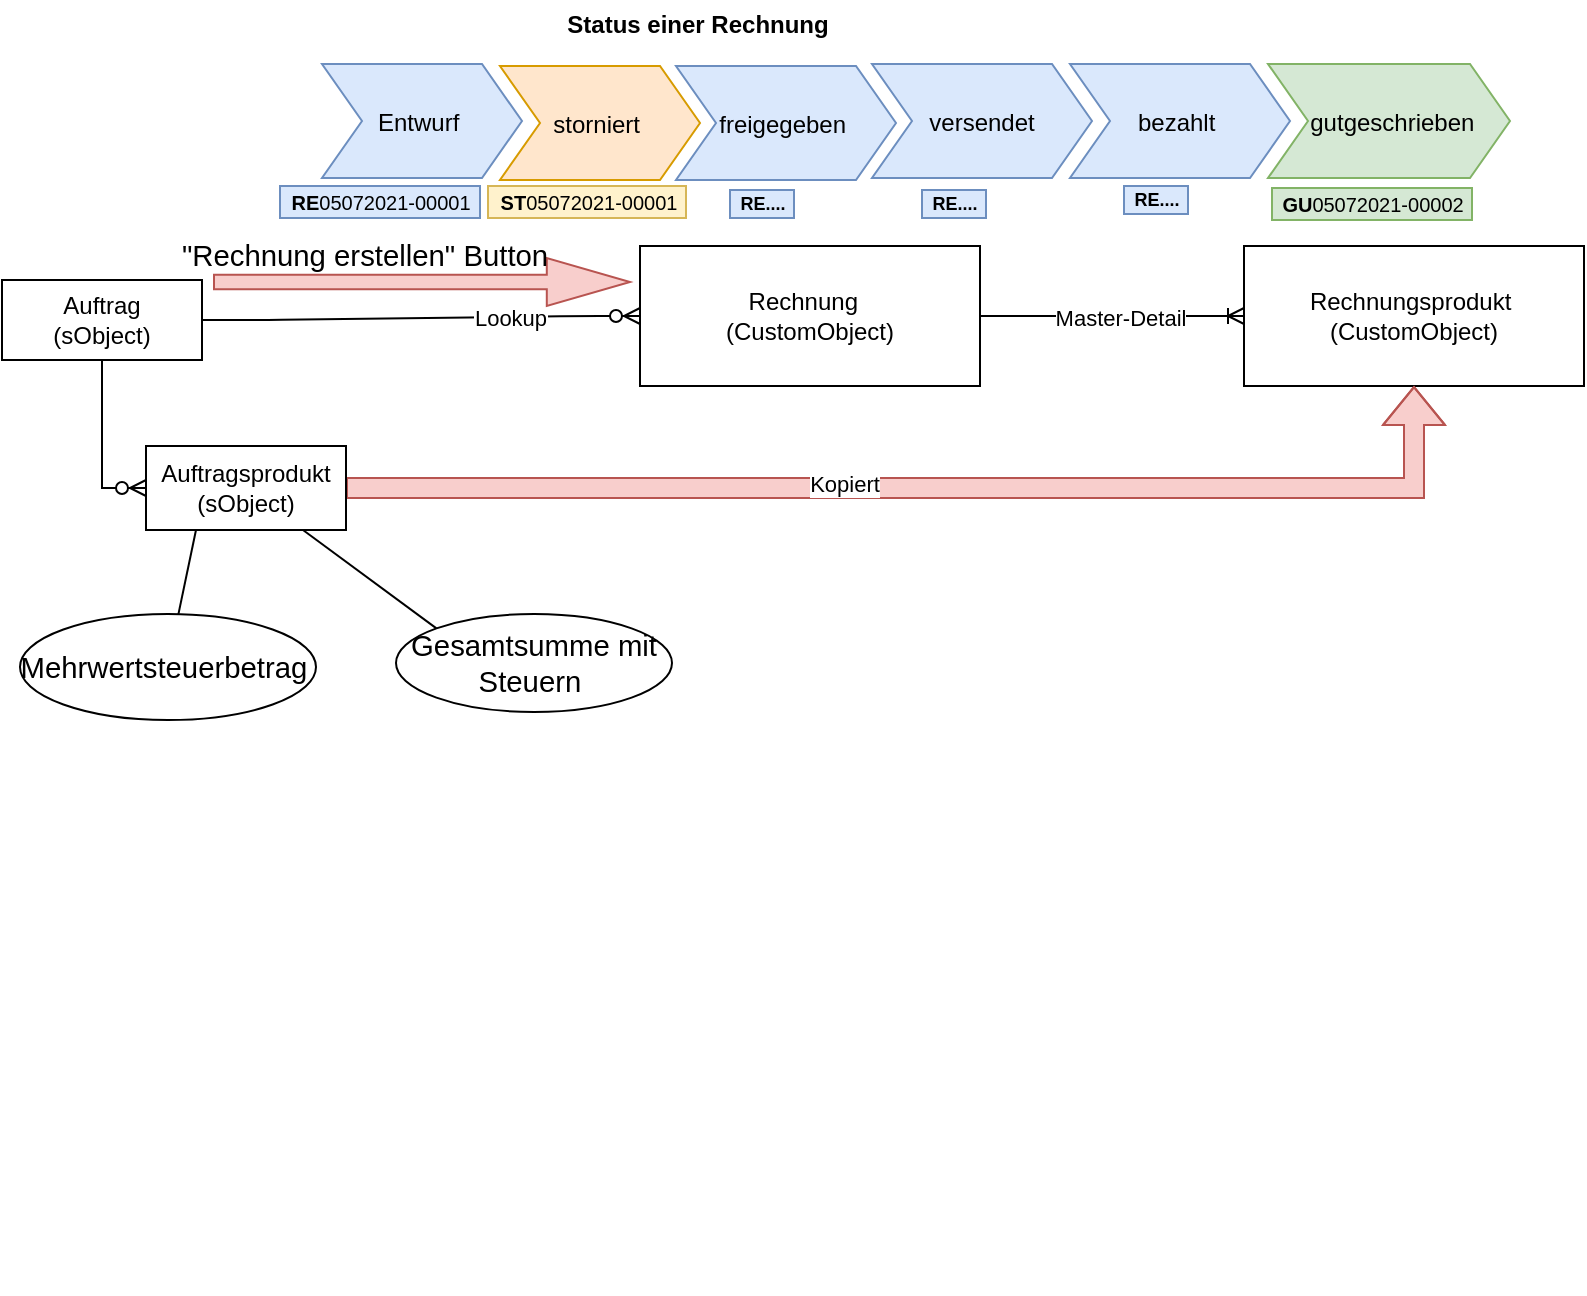 <mxfile version="14.8.3" type="github">
  <diagram id="zpWr9lhcz-H4dS4IHWAz" name="Page-1">
    <mxGraphModel dx="1038" dy="1725" grid="0" gridSize="10" guides="1" tooltips="1" connect="1" arrows="1" fold="1" page="1" pageScale="1" pageWidth="827" pageHeight="1169" math="0" shadow="0">
      <root>
        <mxCell id="0" />
        <mxCell id="1" parent="0" />
        <mxCell id="AT9KVZJsBNH9YSO-psuh-8" style="edgeStyle=orthogonalEdgeStyle;rounded=0;orthogonalLoop=1;jettySize=auto;html=1;entryX=0;entryY=0.5;entryDx=0;entryDy=0;endArrow=ERzeroToMany;endFill=1;" edge="1" parent="1" source="6WLw751Yr984MGR5i2kP-2" target="AT9KVZJsBNH9YSO-psuh-5">
          <mxGeometry relative="1" as="geometry" />
        </mxCell>
        <mxCell id="6WLw751Yr984MGR5i2kP-2" value="Auftrag&lt;br&gt;(sObject)" style="whiteSpace=wrap;html=1;align=center;" parent="1" vertex="1">
          <mxGeometry x="26" y="113" width="100" height="40" as="geometry" />
        </mxCell>
        <mxCell id="6WLw751Yr984MGR5i2kP-5" value="Rechnung&amp;nbsp;&amp;nbsp;&lt;br&gt;(CustomObject)" style="whiteSpace=wrap;html=1;align=center;" parent="1" vertex="1">
          <mxGeometry x="345" y="96" width="170" height="70" as="geometry" />
        </mxCell>
        <mxCell id="6WLw751Yr984MGR5i2kP-7" value="" style="edgeStyle=entityRelationEdgeStyle;fontSize=12;html=1;endArrow=ERzeroToMany;exitX=1;exitY=0.5;exitDx=0;exitDy=0;entryX=0;entryY=0.5;entryDx=0;entryDy=0;endFill=1;" parent="1" source="6WLw751Yr984MGR5i2kP-2" target="6WLw751Yr984MGR5i2kP-5" edge="1">
          <mxGeometry width="100" height="100" relative="1" as="geometry">
            <mxPoint x="510" y="150" as="sourcePoint" />
            <mxPoint x="600" y="150" as="targetPoint" />
          </mxGeometry>
        </mxCell>
        <mxCell id="AT9KVZJsBNH9YSO-psuh-1" value="Lookup" style="edgeLabel;html=1;align=center;verticalAlign=middle;resizable=0;points=[];" vertex="1" connectable="0" parent="6WLw751Yr984MGR5i2kP-7">
          <mxGeometry x="0.406" relative="1" as="geometry">
            <mxPoint as="offset" />
          </mxGeometry>
        </mxCell>
        <mxCell id="AT9KVZJsBNH9YSO-psuh-13" value="&lt;br&gt;" style="edgeLabel;html=1;align=center;verticalAlign=middle;resizable=0;points=[];" vertex="1" connectable="0" parent="6WLw751Yr984MGR5i2kP-7">
          <mxGeometry x="-0.268" y="-2" relative="1" as="geometry">
            <mxPoint as="offset" />
          </mxGeometry>
        </mxCell>
        <mxCell id="6WLw751Yr984MGR5i2kP-10" value="&lt;span style=&quot;font-size: 11.0pt ; font-family: &amp;#34;calibri&amp;#34; , sans-serif&quot;&gt;Mehrwertsteuerbetrag&amp;nbsp;&lt;/span&gt;" style="ellipse;whiteSpace=wrap;html=1;" parent="1" vertex="1">
          <mxGeometry x="35" y="280" width="148" height="53" as="geometry" />
        </mxCell>
        <mxCell id="6WLw751Yr984MGR5i2kP-17" value="&lt;span style=&quot;color: rgba(0 , 0 , 0 , 0) ; font-family: monospace ; font-size: 0px&quot;&gt;%3CmxGraphModel%3E%3Croot%3E%3CmxCell%20id%3D%220%22%2F%3E%3CmxCell%20id%3D%221%22%20parent%3D%220%22%2F%3E%3CmxCell%20id%3D%222%22%20value%3D%22%26lt%3Bh1%20style%3D%26quot%3Btext-align%3A%20left%26quot%3B%26gt%3B%26lt%3Bspan%20style%3D%26quot%3Bfont-family%3A%20%26amp%3B%2334%3Bverdana%26amp%3B%2334%3B%20%2C%20%26amp%3B%2334%3Bgeneva%26amp%3B%2334%3B%20%2C%20sans-serif%20%3B%20font-size%3A%2012px%20%3B%20font-weight%3A%20400%26quot%3B%26gt%3BEntwurf%20-%26amp%3Bgt%3B%20Freigeben%26lt%3B%2Fspan%26gt%3B.%26lt%3B%2Fh1%26gt%3B%22%20style%3D%22text%3Bhtml%3D1%3BstrokeColor%3Dnone%3BfillColor%3Dnone%3Balign%3Dcenter%3BverticalAlign%3Dmiddle%3BwhiteSpace%3Dwrap%3Brounded%3D0%3B%22%20vertex%3D%221%22%20parent%3D%221%22%3E%3CmxGeometry%20x%3D%22414%22%20y%3D%22260%22%20width%3D%22170%22%20height%3D%2220%22%20as%3D%22geometry%22%2F%3E%3C%2FmxCell%3E%3C%2Froot%3E%3C%2FmxGraphModel%3E&lt;/span&gt;" style="text;html=1;strokeColor=none;fillColor=none;align=center;verticalAlign=middle;whiteSpace=wrap;rounded=0;" parent="1" vertex="1">
          <mxGeometry x="450" y="280" width="40" height="20" as="geometry" />
        </mxCell>
        <mxCell id="sKPs6LCrciZT9g_w5KVV-9" value="&lt;span style=&quot;color: rgba(0 , 0 , 0 , 0) ; font-family: monospace ; font-size: 0px&quot;&gt;%3CmxGraphModel%3E%3Croot%3E%3CmxCell%20id%3D%220%22%2F%3E%3CmxCell%20id%3D%221%22%20parent%3D%220%22%2F%3E%3CmxCell%20id%3D%222%22%20value%3D%22%26lt%3Bh1%20style%3D%26quot%3Btext-align%3A%20left%26quot%3B%26gt%3B%26lt%3Bspan%20style%3D%26quot%3Bfont-family%3A%20%26amp%3B%2334%3Bverdana%26amp%3B%2334%3B%20%2C%20%26amp%3B%2334%3Bgeneva%26amp%3B%2334%3B%20%2C%20sans-serif%20%3B%20font-size%3A%2012px%20%3B%20font-weight%3A%20400%26quot%3B%26gt%3BEntwurf%20-%26amp%3Bgt%3B%20Freigeben%26lt%3B%2Fspan%26gt%3B.%26lt%3B%2Fh1%26gt%3B%22%20style%3D%22text%3Bhtml%3D1%3BstrokeColor%3Dnone%3BfillColor%3Dnone%3Balign%3Dcenter%3BverticalAlign%3Dmiddle%3BwhiteSpace%3Dwrap%3Brounded%3D0%3B%22%20vertex%3D%221%22%20parent%3D%221%22%3E%3CmxGeometry%20x%3D%22414%22%20y%3D%22260%22%20width%3D%22170%22%20height%3D%2220%22%20as%3D%22geometry%22%2F%3E%3C%2FmxCell%3E%3C%2Froot%3E%3C%2FmxGraphModel%3E&lt;/span&gt;" style="text;html=1;strokeColor=none;fillColor=none;align=center;verticalAlign=middle;whiteSpace=wrap;rounded=0;" parent="1" vertex="1">
          <mxGeometry x="400" y="600" width="40" height="20" as="geometry" />
        </mxCell>
        <mxCell id="AT9KVZJsBNH9YSO-psuh-2" value="Rechnungsprodukt&amp;nbsp;&lt;br&gt;(CustomObject)" style="whiteSpace=wrap;html=1;align=center;" vertex="1" parent="1">
          <mxGeometry x="647" y="96" width="170" height="70" as="geometry" />
        </mxCell>
        <mxCell id="AT9KVZJsBNH9YSO-psuh-3" value="" style="edgeStyle=entityRelationEdgeStyle;fontSize=12;html=1;endArrow=ERoneToMany;entryX=0;entryY=0.5;entryDx=0;entryDy=0;" edge="1" parent="1" source="6WLw751Yr984MGR5i2kP-5" target="AT9KVZJsBNH9YSO-psuh-2">
          <mxGeometry width="100" height="100" relative="1" as="geometry">
            <mxPoint x="376" y="244" as="sourcePoint" />
            <mxPoint x="476" y="144" as="targetPoint" />
          </mxGeometry>
        </mxCell>
        <mxCell id="AT9KVZJsBNH9YSO-psuh-4" value="Master-Detail" style="edgeLabel;html=1;align=center;verticalAlign=middle;resizable=0;points=[];" vertex="1" connectable="0" parent="AT9KVZJsBNH9YSO-psuh-3">
          <mxGeometry x="0.064" y="-1" relative="1" as="geometry">
            <mxPoint as="offset" />
          </mxGeometry>
        </mxCell>
        <mxCell id="AT9KVZJsBNH9YSO-psuh-9" style="edgeStyle=orthogonalEdgeStyle;rounded=0;orthogonalLoop=1;jettySize=auto;html=1;endArrow=ERzeroToMany;endFill=1;shape=flexArrow;fillColor=#f8cecc;strokeColor=#b85450;" edge="1" parent="1" source="AT9KVZJsBNH9YSO-psuh-5" target="AT9KVZJsBNH9YSO-psuh-2">
          <mxGeometry relative="1" as="geometry" />
        </mxCell>
        <mxCell id="AT9KVZJsBNH9YSO-psuh-10" value="Kopiert" style="edgeLabel;html=1;align=center;verticalAlign=middle;resizable=0;points=[];" vertex="1" connectable="0" parent="AT9KVZJsBNH9YSO-psuh-9">
          <mxGeometry x="-0.149" y="2" relative="1" as="geometry">
            <mxPoint as="offset" />
          </mxGeometry>
        </mxCell>
        <mxCell id="AT9KVZJsBNH9YSO-psuh-5" value="Auftragsprodukt&lt;br&gt;(sObject)" style="whiteSpace=wrap;html=1;align=center;" vertex="1" parent="1">
          <mxGeometry x="98" y="196" width="100" height="42" as="geometry" />
        </mxCell>
        <mxCell id="AT9KVZJsBNH9YSO-psuh-17" value="" style="shape=singleArrow;whiteSpace=wrap;html=1;fillColor=#f8cecc;strokeColor=#b85450;" vertex="1" parent="1">
          <mxGeometry x="132" y="102" width="208" height="24" as="geometry" />
        </mxCell>
        <mxCell id="AT9KVZJsBNH9YSO-psuh-18" value="&lt;span style=&quot;font-size: 11.0pt ; font-family: &amp;#34;calibri&amp;#34; , sans-serif&quot;&gt;&quot;Rechnung erstellen&quot; Button&lt;/span&gt;" style="text;html=1;align=center;verticalAlign=middle;resizable=0;points=[];autosize=1;strokeColor=none;" vertex="1" parent="1">
          <mxGeometry x="117" y="92" width="179" height="18" as="geometry" />
        </mxCell>
        <mxCell id="AT9KVZJsBNH9YSO-psuh-20" value="&lt;span style=&quot;font-size: 11.0pt ; font-family: &amp;#34;calibri&amp;#34; , sans-serif&quot;&gt;Gesamtsumme mit Steuern&amp;nbsp;&lt;/span&gt;" style="ellipse;whiteSpace=wrap;html=1;" vertex="1" parent="1">
          <mxGeometry x="223" y="280" width="138" height="49" as="geometry" />
        </mxCell>
        <mxCell id="AT9KVZJsBNH9YSO-psuh-23" value="" style="endArrow=none;html=1;exitX=0.25;exitY=1;exitDx=0;exitDy=0;" edge="1" parent="1" source="AT9KVZJsBNH9YSO-psuh-5" target="6WLw751Yr984MGR5i2kP-10">
          <mxGeometry width="50" height="50" relative="1" as="geometry">
            <mxPoint x="161" y="88" as="sourcePoint" />
            <mxPoint x="211" y="38" as="targetPoint" />
          </mxGeometry>
        </mxCell>
        <mxCell id="AT9KVZJsBNH9YSO-psuh-25" value="" style="endArrow=none;html=1;entryX=0;entryY=0;entryDx=0;entryDy=0;" edge="1" parent="1" source="AT9KVZJsBNH9YSO-psuh-5" target="AT9KVZJsBNH9YSO-psuh-20">
          <mxGeometry width="50" height="50" relative="1" as="geometry">
            <mxPoint x="161" y="88" as="sourcePoint" />
            <mxPoint x="211" y="38" as="targetPoint" />
          </mxGeometry>
        </mxCell>
        <mxCell id="AT9KVZJsBNH9YSO-psuh-26" value="Status einer Rechnung" style="swimlane;childLayout=stackLayout;horizontal=1;fillColor=none;horizontalStack=1;resizeParent=1;resizeParentMax=0;resizeLast=0;collapsible=0;strokeColor=none;stackBorder=10;stackSpacing=-12;resizable=1;align=center;points=[];fontColor=#000000;startSize=23;" vertex="1" parent="1">
          <mxGeometry x="265" y="-27" width="218" height="100" as="geometry" />
        </mxCell>
        <mxCell id="AT9KVZJsBNH9YSO-psuh-28" value="storniert " style="shape=step;perimeter=stepPerimeter;fixedSize=1;points=[];fillColor=#ffe6cc;strokeColor=#d79b00;" vertex="1" parent="AT9KVZJsBNH9YSO-psuh-26">
          <mxGeometry x="10" y="33" width="100" height="57" as="geometry" />
        </mxCell>
        <mxCell id="AT9KVZJsBNH9YSO-psuh-29" value="freigegeben " style="shape=step;perimeter=stepPerimeter;fixedSize=1;points=[];fillColor=#dae8fc;strokeColor=#6c8ebf;" vertex="1" parent="AT9KVZJsBNH9YSO-psuh-26">
          <mxGeometry x="98" y="33" width="110" height="57" as="geometry" />
        </mxCell>
        <mxCell id="AT9KVZJsBNH9YSO-psuh-31" value="versendet" style="shape=step;perimeter=stepPerimeter;fixedSize=1;points=[];fillColor=#dae8fc;strokeColor=#6c8ebf;" vertex="1" parent="1">
          <mxGeometry x="461" y="5" width="110" height="57" as="geometry" />
        </mxCell>
        <mxCell id="AT9KVZJsBNH9YSO-psuh-27" value="Entwurf " style="shape=step;perimeter=stepPerimeter;fixedSize=1;points=[];fillColor=#dae8fc;strokeColor=#6c8ebf;" vertex="1" parent="1">
          <mxGeometry x="186" y="5" width="100" height="57" as="geometry" />
        </mxCell>
        <mxCell id="AT9KVZJsBNH9YSO-psuh-36" value="bezahlt " style="shape=step;perimeter=stepPerimeter;fixedSize=1;points=[];fillColor=#dae8fc;strokeColor=#6c8ebf;" vertex="1" parent="1">
          <mxGeometry x="560" y="5" width="110" height="57" as="geometry" />
        </mxCell>
        <mxCell id="AT9KVZJsBNH9YSO-psuh-37" value=" gutgeschrieben" style="shape=step;perimeter=stepPerimeter;fixedSize=1;points=[];fillColor=#d5e8d4;strokeColor=#82b366;" vertex="1" parent="1">
          <mxGeometry x="659" y="5" width="121" height="57" as="geometry" />
        </mxCell>
        <mxCell id="AT9KVZJsBNH9YSO-psuh-38" value="RE&lt;span style=&quot;font-weight: normal; font-size: 10px;&quot;&gt;05072021-00001&lt;/span&gt;" style="text;html=1;align=center;verticalAlign=middle;resizable=0;points=[];autosize=1;strokeColor=#6c8ebf;fontStyle=1;fontSize=10;fillColor=#dae8fc;" vertex="1" parent="1">
          <mxGeometry x="165" y="66" width="100" height="16" as="geometry" />
        </mxCell>
        <mxCell id="AT9KVZJsBNH9YSO-psuh-40" value="ST&lt;span style=&quot;font-weight: 400; font-size: 10px;&quot;&gt;05072021-00001&lt;/span&gt;" style="text;html=1;align=center;verticalAlign=middle;resizable=0;points=[];autosize=1;strokeColor=#d6b656;fontStyle=1;fontSize=10;fillColor=#fff2cc;" vertex="1" parent="1">
          <mxGeometry x="269" y="66" width="99" height="16" as="geometry" />
        </mxCell>
        <mxCell id="AT9KVZJsBNH9YSO-psuh-41" value="RE...." style="text;html=1;align=center;verticalAlign=middle;resizable=0;points=[];autosize=1;strokeColor=#6c8ebf;fontStyle=1;fontSize=9;fillColor=#dae8fc;" vertex="1" parent="1">
          <mxGeometry x="390" y="68" width="32" height="14" as="geometry" />
        </mxCell>
        <mxCell id="AT9KVZJsBNH9YSO-psuh-42" value="RE...." style="text;html=1;align=center;verticalAlign=middle;resizable=0;points=[];autosize=1;strokeColor=#6c8ebf;fontStyle=1;fontSize=9;fillColor=#dae8fc;" vertex="1" parent="1">
          <mxGeometry x="486" y="68" width="32" height="14" as="geometry" />
        </mxCell>
        <mxCell id="AT9KVZJsBNH9YSO-psuh-43" value="RE...." style="text;html=1;align=center;verticalAlign=middle;resizable=0;points=[];autosize=1;strokeColor=#6c8ebf;fontStyle=1;fontSize=9;fillColor=#dae8fc;" vertex="1" parent="1">
          <mxGeometry x="587" y="66" width="32" height="14" as="geometry" />
        </mxCell>
        <mxCell id="AT9KVZJsBNH9YSO-psuh-44" value="GU&lt;span style=&quot;font-weight: 400; font-size: 10px;&quot;&gt;05072021-00002&lt;/span&gt;" style="text;html=1;align=center;verticalAlign=middle;resizable=0;points=[];autosize=1;strokeColor=#82b366;fontStyle=1;fontSize=10;fillColor=#d5e8d4;" vertex="1" parent="1">
          <mxGeometry x="661" y="67" width="100" height="16" as="geometry" />
        </mxCell>
      </root>
    </mxGraphModel>
  </diagram>
</mxfile>
